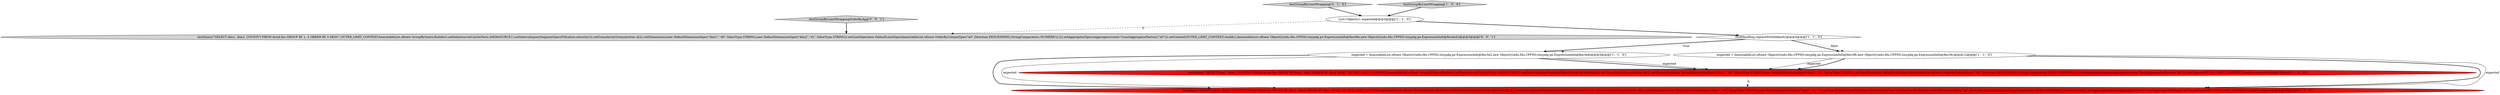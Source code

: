 digraph {
3 [style = filled, label = "NullHandling.replaceWithDefault()@@@4@@@['1', '1', '0']", fillcolor = white, shape = diamond image = "AAA0AAABBB1BBB"];
5 [style = filled, label = "expected = ImmutableList.of(new Object((((edu.fdu.CPPDG.tinypdg.pe.ExpressionInfo@8ec3e2,new Object((((edu.fdu.CPPDG.tinypdg.pe.ExpressionInfo@8ec3e8)@@@5@@@['1', '1', '0']", fillcolor = white, shape = ellipse image = "AAA0AAABBB1BBB"];
6 [style = filled, label = "testGroupByLimitWrapping['0', '1', '0']", fillcolor = lightgray, shape = diamond image = "AAA0AAABBB2BBB"];
8 [style = filled, label = "testGroupByLimitWrappingOrderByAgg['0', '0', '1']", fillcolor = lightgray, shape = diamond image = "AAA0AAABBB3BBB"];
9 [style = filled, label = "testQuery(\"SELECT dim1, dim2, COUNT(*) FROM druid.foo GROUP BY 1, 2 ORDER BY 3 DESC\",OUTER_LIMIT_CONTEXT,ImmutableList.of(new GroupByQuery.Builder().setDataSource(CalciteTests.DATASOURCE1).setInterval(querySegmentSpec(Filtration.eternity())).setGranularity(Granularities.ALL).setDimensions(new DefaultDimensionSpec(\"dim1\",\"d0\",ValueType.STRING),new DefaultDimensionSpec(\"dim2\",\"d1\",ValueType.STRING)).setLimitSpec(new DefaultLimitSpec(ImmutableList.of(new OrderByColumnSpec(\"a0\",Direction.DESCENDING,StringComparators.NUMERIC)),2)).setAggregatorSpecs(aggregators(new CountAggregatorFactory(\"a0\"))).setContext(OUTER_LIMIT_CONTEXT).build()),ImmutableList.of(new Object((((edu.fdu.CPPDG.tinypdg.pe.ExpressionInfo@8ec49e,new Object((((edu.fdu.CPPDG.tinypdg.pe.ExpressionInfo@8ec4a4))@@@3@@@['0', '0', '1']", fillcolor = lightgray, shape = ellipse image = "AAA0AAABBB3BBB"];
1 [style = filled, label = "testGroupByLimitWrapping['1', '0', '0']", fillcolor = lightgray, shape = diamond image = "AAA0AAABBB1BBB"];
7 [style = filled, label = "testQuery(\"SELECT dim1, dim2, COUNT(*) FROM druid.foo GROUP BY dim1, dim2 ORDER BY dim1 DESC\",OUTER_LIMIT_CONTEXT,ImmutableList.of(new GroupByQuery.Builder().setDataSource(CalciteTests.DATASOURCE1).setInterval(querySegmentSpec(Filtration.eternity())).setGranularity(Granularities.ALL).setDimensions(new DefaultDimensionSpec(\"dim1\",\"d0\",ValueType.STRING),new DefaultDimensionSpec(\"dim2\",\"d1\",ValueType.STRING)).setLimitSpec(DefaultLimitSpec.builder().orderBy(new OrderByColumnSpec(\"d0\",Direction.DESCENDING,StringComparators.LEXICOGRAPHIC)).limit(2).build()).setAggregatorSpecs(aggregators(new CountAggregatorFactory(\"a0\"))).setContext(OUTER_LIMIT_CONTEXT).build()),expected)@@@18@@@['0', '1', '0']", fillcolor = red, shape = ellipse image = "AAA1AAABBB2BBB"];
2 [style = filled, label = "testQuery(\"SELECT dim1, dim2, COUNT(*) FROM druid.foo GROUP BY dim1, dim2 ORDER BY dim1 DESC\",OUTER_LIMIT_CONTEXT,ImmutableList.of(new GroupByQuery.Builder().setDataSource(CalciteTests.DATASOURCE1).setInterval(querySegmentSpec(Filtration.eternity())).setGranularity(Granularities.ALL).setDimensions(new DefaultDimensionSpec(\"dim1\",\"d0\",ValueType.STRING),new DefaultDimensionSpec(\"dim2\",\"d1\",ValueType.STRING)).setLimitSpec(new DefaultLimitSpec(ImmutableList.of(new OrderByColumnSpec(\"d0\",Direction.DESCENDING,StringComparators.LEXICOGRAPHIC)),2)).setAggregatorSpecs(aggregators(new CountAggregatorFactory(\"a0\"))).setContext(OUTER_LIMIT_CONTEXT).build()),expected)@@@18@@@['1', '0', '0']", fillcolor = red, shape = ellipse image = "AAA1AAABBB1BBB"];
4 [style = filled, label = "expected = ImmutableList.of(new Object((((edu.fdu.CPPDG.tinypdg.pe.ExpressionInfo@8ec3f6,new Object((((edu.fdu.CPPDG.tinypdg.pe.ExpressionInfo@8ec3fc)@@@12@@@['1', '1', '0']", fillcolor = white, shape = ellipse image = "AAA0AAABBB1BBB"];
0 [style = filled, label = "List<Object((> expected@@@3@@@['1', '1', '0']", fillcolor = white, shape = ellipse image = "AAA0AAABBB1BBB"];
0->3 [style = bold, label=""];
4->2 [style = solid, label="expected"];
5->7 [style = bold, label=""];
5->2 [style = bold, label=""];
3->5 [style = bold, label=""];
6->0 [style = bold, label=""];
3->5 [style = dotted, label="true"];
4->2 [style = bold, label=""];
1->0 [style = bold, label=""];
0->9 [style = dashed, label="0"];
2->7 [style = dashed, label="0"];
3->4 [style = bold, label=""];
3->4 [style = dotted, label="false"];
5->7 [style = solid, label="expected"];
4->7 [style = bold, label=""];
5->2 [style = solid, label="expected"];
4->7 [style = solid, label="expected"];
8->9 [style = bold, label=""];
}
